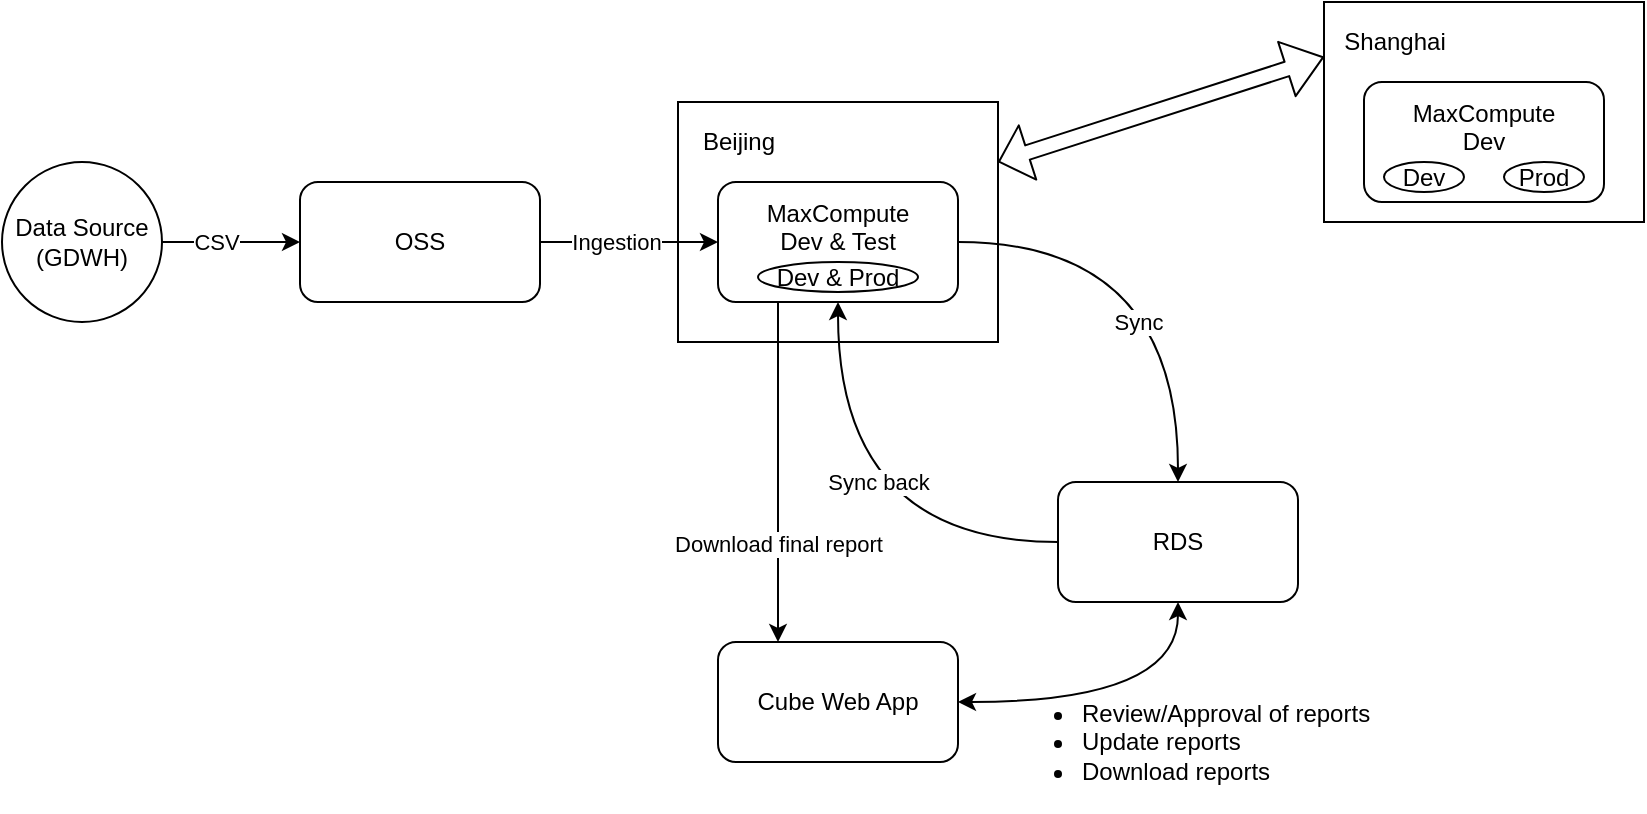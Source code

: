 <mxfile version="14.8.3" type="github">
  <diagram id="RZe0_xMlRlwdEee9gE9I" name="Page-1">
    <mxGraphModel dx="782" dy="446" grid="1" gridSize="10" guides="1" tooltips="1" connect="1" arrows="1" fold="1" page="1" pageScale="1" pageWidth="850" pageHeight="1100" math="0" shadow="0">
      <root>
        <mxCell id="0" />
        <mxCell id="1" parent="0" />
        <mxCell id="pAAaOJnE_gyCVKWYQFNN-22" value="" style="rounded=0;whiteSpace=wrap;html=1;" vertex="1" parent="1">
          <mxGeometry x="693" y="40" width="160" height="110" as="geometry" />
        </mxCell>
        <mxCell id="pAAaOJnE_gyCVKWYQFNN-18" value="" style="rounded=0;whiteSpace=wrap;html=1;" vertex="1" parent="1">
          <mxGeometry x="370" y="90" width="160" height="120" as="geometry" />
        </mxCell>
        <mxCell id="pAAaOJnE_gyCVKWYQFNN-11" style="edgeStyle=orthogonalEdgeStyle;rounded=0;orthogonalLoop=1;jettySize=auto;html=1;exitX=1;exitY=0.5;exitDx=0;exitDy=0;curved=1;" edge="1" parent="1" source="pAAaOJnE_gyCVKWYQFNN-1" target="pAAaOJnE_gyCVKWYQFNN-3">
          <mxGeometry relative="1" as="geometry" />
        </mxCell>
        <mxCell id="pAAaOJnE_gyCVKWYQFNN-12" value="Sync" style="edgeLabel;html=1;align=center;verticalAlign=middle;resizable=0;points=[];" vertex="1" connectable="0" parent="pAAaOJnE_gyCVKWYQFNN-11">
          <mxGeometry x="-0.129" y="4" relative="1" as="geometry">
            <mxPoint x="-10" y="44" as="offset" />
          </mxGeometry>
        </mxCell>
        <mxCell id="pAAaOJnE_gyCVKWYQFNN-1" value="MaxCompute&lt;br&gt;Dev &amp;amp; Test&lt;br&gt;&lt;br&gt;" style="rounded=1;whiteSpace=wrap;html=1;" vertex="1" parent="1">
          <mxGeometry x="390" y="130" width="120" height="60" as="geometry" />
        </mxCell>
        <mxCell id="pAAaOJnE_gyCVKWYQFNN-9" value="" style="edgeStyle=orthogonalEdgeStyle;rounded=0;orthogonalLoop=1;jettySize=auto;html=1;" edge="1" parent="1" source="pAAaOJnE_gyCVKWYQFNN-2" target="pAAaOJnE_gyCVKWYQFNN-1">
          <mxGeometry relative="1" as="geometry" />
        </mxCell>
        <mxCell id="pAAaOJnE_gyCVKWYQFNN-10" value="Ingestion" style="edgeLabel;html=1;align=center;verticalAlign=middle;resizable=0;points=[];" vertex="1" connectable="0" parent="pAAaOJnE_gyCVKWYQFNN-9">
          <mxGeometry x="-0.207" y="1" relative="1" as="geometry">
            <mxPoint x="2" y="1" as="offset" />
          </mxGeometry>
        </mxCell>
        <mxCell id="pAAaOJnE_gyCVKWYQFNN-2" value="OSS" style="rounded=1;whiteSpace=wrap;html=1;" vertex="1" parent="1">
          <mxGeometry x="181" y="130" width="120" height="60" as="geometry" />
        </mxCell>
        <mxCell id="pAAaOJnE_gyCVKWYQFNN-13" style="edgeStyle=orthogonalEdgeStyle;rounded=0;orthogonalLoop=1;jettySize=auto;html=1;exitX=0;exitY=0.5;exitDx=0;exitDy=0;entryX=0.5;entryY=1;entryDx=0;entryDy=0;curved=1;" edge="1" parent="1" source="pAAaOJnE_gyCVKWYQFNN-3" target="pAAaOJnE_gyCVKWYQFNN-1">
          <mxGeometry relative="1" as="geometry">
            <mxPoint x="480" y="260" as="targetPoint" />
          </mxGeometry>
        </mxCell>
        <mxCell id="pAAaOJnE_gyCVKWYQFNN-14" value="Sync back" style="edgeLabel;html=1;align=center;verticalAlign=middle;resizable=0;points=[];" vertex="1" connectable="0" parent="pAAaOJnE_gyCVKWYQFNN-13">
          <mxGeometry x="-0.085" y="1" relative="1" as="geometry">
            <mxPoint x="15" y="-31" as="offset" />
          </mxGeometry>
        </mxCell>
        <mxCell id="pAAaOJnE_gyCVKWYQFNN-3" value="RDS" style="rounded=1;whiteSpace=wrap;html=1;" vertex="1" parent="1">
          <mxGeometry x="560" y="280" width="120" height="60" as="geometry" />
        </mxCell>
        <mxCell id="pAAaOJnE_gyCVKWYQFNN-4" value="Cube Web App" style="rounded=1;whiteSpace=wrap;html=1;" vertex="1" parent="1">
          <mxGeometry x="390" y="360" width="120" height="60" as="geometry" />
        </mxCell>
        <mxCell id="pAAaOJnE_gyCVKWYQFNN-6" value="" style="edgeStyle=orthogonalEdgeStyle;rounded=0;orthogonalLoop=1;jettySize=auto;html=1;" edge="1" parent="1" source="pAAaOJnE_gyCVKWYQFNN-5" target="pAAaOJnE_gyCVKWYQFNN-2">
          <mxGeometry relative="1" as="geometry" />
        </mxCell>
        <mxCell id="pAAaOJnE_gyCVKWYQFNN-7" value="CSV" style="edgeLabel;html=1;align=center;verticalAlign=middle;resizable=0;points=[];" vertex="1" connectable="0" parent="pAAaOJnE_gyCVKWYQFNN-6">
          <mxGeometry x="0.259" y="-1" relative="1" as="geometry">
            <mxPoint x="-17" y="-1" as="offset" />
          </mxGeometry>
        </mxCell>
        <mxCell id="pAAaOJnE_gyCVKWYQFNN-5" value="Data Source&lt;br&gt;(GDWH)" style="ellipse;whiteSpace=wrap;html=1;aspect=fixed;" vertex="1" parent="1">
          <mxGeometry x="32" y="120" width="80" height="80" as="geometry" />
        </mxCell>
        <mxCell id="pAAaOJnE_gyCVKWYQFNN-16" value="" style="endArrow=classic;startArrow=classic;html=1;exitX=1;exitY=0.5;exitDx=0;exitDy=0;entryX=0.5;entryY=1;entryDx=0;entryDy=0;edgeStyle=orthogonalEdgeStyle;curved=1;" edge="1" parent="1" source="pAAaOJnE_gyCVKWYQFNN-4" target="pAAaOJnE_gyCVKWYQFNN-3">
          <mxGeometry width="50" height="50" relative="1" as="geometry">
            <mxPoint x="570" y="430" as="sourcePoint" />
            <mxPoint x="620" y="380" as="targetPoint" />
          </mxGeometry>
        </mxCell>
        <mxCell id="pAAaOJnE_gyCVKWYQFNN-17" value="&lt;ul&gt;&lt;li&gt;Review/Approval of reports&lt;/li&gt;&lt;li&gt;Update reports&lt;/li&gt;&lt;li&gt;Download reports&lt;/li&gt;&lt;/ul&gt;" style="text;html=1;align=left;verticalAlign=middle;resizable=0;points=[];autosize=1;strokeColor=none;" vertex="1" parent="1">
          <mxGeometry x="530" y="375" width="200" height="70" as="geometry" />
        </mxCell>
        <mxCell id="pAAaOJnE_gyCVKWYQFNN-19" value="Beijing" style="text;html=1;align=center;verticalAlign=middle;resizable=0;points=[];autosize=1;strokeColor=none;" vertex="1" parent="1">
          <mxGeometry x="375" y="100" width="50" height="20" as="geometry" />
        </mxCell>
        <mxCell id="pAAaOJnE_gyCVKWYQFNN-20" value="" style="endArrow=classic;html=1;edgeStyle=orthogonalEdgeStyle;curved=1;exitX=0.25;exitY=1;exitDx=0;exitDy=0;entryX=0.25;entryY=0;entryDx=0;entryDy=0;" edge="1" parent="1" source="pAAaOJnE_gyCVKWYQFNN-1" target="pAAaOJnE_gyCVKWYQFNN-4">
          <mxGeometry width="50" height="50" relative="1" as="geometry">
            <mxPoint x="300" y="320" as="sourcePoint" />
            <mxPoint x="350" y="280" as="targetPoint" />
            <Array as="points">
              <mxPoint x="420" y="280" />
              <mxPoint x="420" y="280" />
            </Array>
          </mxGeometry>
        </mxCell>
        <mxCell id="pAAaOJnE_gyCVKWYQFNN-21" value="Download final report" style="edgeLabel;html=1;align=center;verticalAlign=middle;resizable=0;points=[];" vertex="1" connectable="0" parent="pAAaOJnE_gyCVKWYQFNN-20">
          <mxGeometry x="0.277" relative="1" as="geometry">
            <mxPoint y="12" as="offset" />
          </mxGeometry>
        </mxCell>
        <mxCell id="pAAaOJnE_gyCVKWYQFNN-23" value="Shanghai" style="text;html=1;align=center;verticalAlign=middle;resizable=0;points=[];autosize=1;strokeColor=none;" vertex="1" parent="1">
          <mxGeometry x="693" y="50" width="70" height="20" as="geometry" />
        </mxCell>
        <mxCell id="pAAaOJnE_gyCVKWYQFNN-24" value="MaxCompute&lt;br&gt;Dev&lt;br&gt;&lt;br&gt;" style="rounded=1;whiteSpace=wrap;html=1;" vertex="1" parent="1">
          <mxGeometry x="713" y="80" width="120" height="60" as="geometry" />
        </mxCell>
        <mxCell id="pAAaOJnE_gyCVKWYQFNN-27" value="Prod" style="ellipse;whiteSpace=wrap;html=1;" vertex="1" parent="1">
          <mxGeometry x="783" y="120" width="40" height="15" as="geometry" />
        </mxCell>
        <mxCell id="pAAaOJnE_gyCVKWYQFNN-28" value="Dev" style="ellipse;whiteSpace=wrap;html=1;" vertex="1" parent="1">
          <mxGeometry x="723" y="120" width="40" height="15" as="geometry" />
        </mxCell>
        <mxCell id="pAAaOJnE_gyCVKWYQFNN-30" value="Dev &amp;amp; Prod" style="ellipse;whiteSpace=wrap;html=1;" vertex="1" parent="1">
          <mxGeometry x="410" y="170" width="80" height="15" as="geometry" />
        </mxCell>
        <mxCell id="pAAaOJnE_gyCVKWYQFNN-43" value="" style="shape=flexArrow;endArrow=classic;startArrow=classic;html=1;exitX=1;exitY=0.25;exitDx=0;exitDy=0;entryX=0;entryY=0.25;entryDx=0;entryDy=0;width=7.5;startSize=4.667;" edge="1" parent="1" source="pAAaOJnE_gyCVKWYQFNN-18" target="pAAaOJnE_gyCVKWYQFNN-22">
          <mxGeometry width="100" height="100" relative="1" as="geometry">
            <mxPoint x="580" y="110" as="sourcePoint" />
            <mxPoint x="680" y="10" as="targetPoint" />
          </mxGeometry>
        </mxCell>
      </root>
    </mxGraphModel>
  </diagram>
</mxfile>

